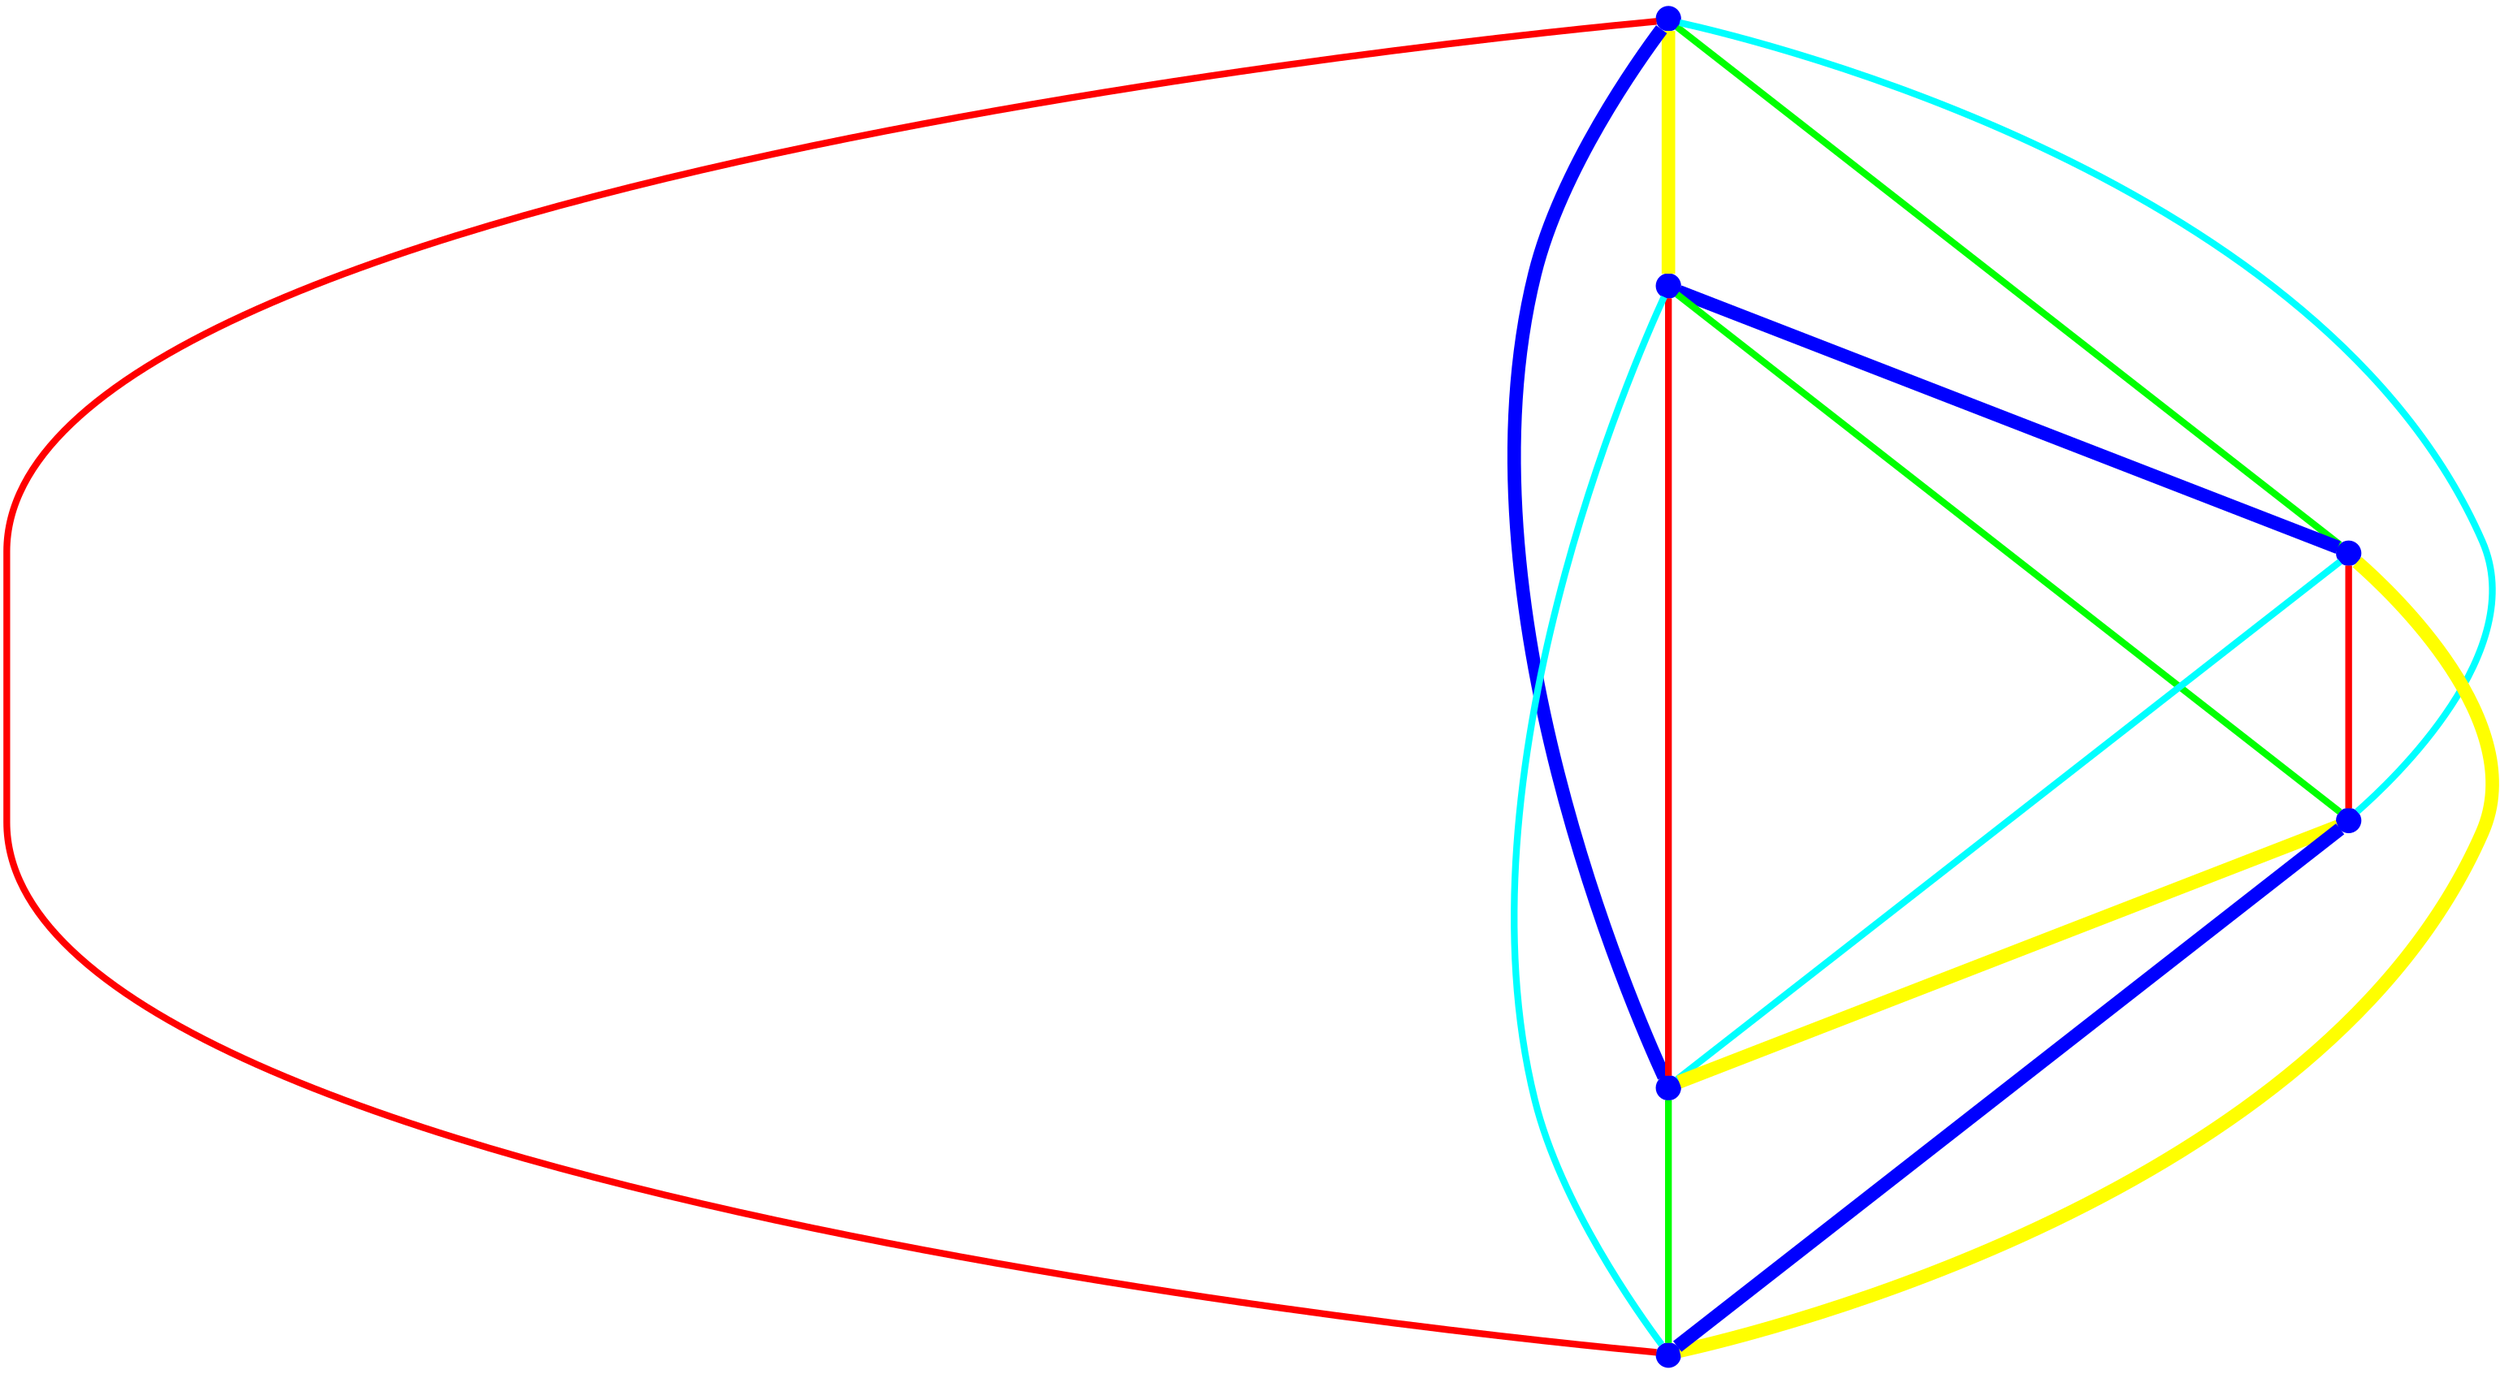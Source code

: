 graph {
ranksep=2
nodesep=2
node [label="" shape=circle style=filled fixedsize=true color=blue fillcolor=blue width=0.2];
"1" -- "2" [style="solid",penwidth="8",color="yellow"];
"1" -- "3" [style="solid",penwidth="4",color="green"];
"1" -- "4" [style="solid",penwidth="4",color="cyan"];
"1" -- "5" [style="solid",penwidth="8",color="blue"];
"1" -- "6" [style="solid",penwidth="4",color="red"];
"2" -- "3" [style="solid",penwidth="8",color="blue"];
"2" -- "4" [style="solid",penwidth="4",color="green"];
"2" -- "5" [style="solid",penwidth="4",color="red"];
"2" -- "6" [style="solid",penwidth="4",color="cyan"];
"3" -- "4" [style="solid",penwidth="4",color="red"];
"3" -- "5" [style="solid",penwidth="4",color="cyan"];
"3" -- "6" [style="solid",penwidth="8",color="yellow"];
"4" -- "5" [style="solid",penwidth="8",color="yellow"];
"4" -- "6" [style="solid",penwidth="8",color="blue"];
"5" -- "6" [style="solid",penwidth="4",color="green"];
}
